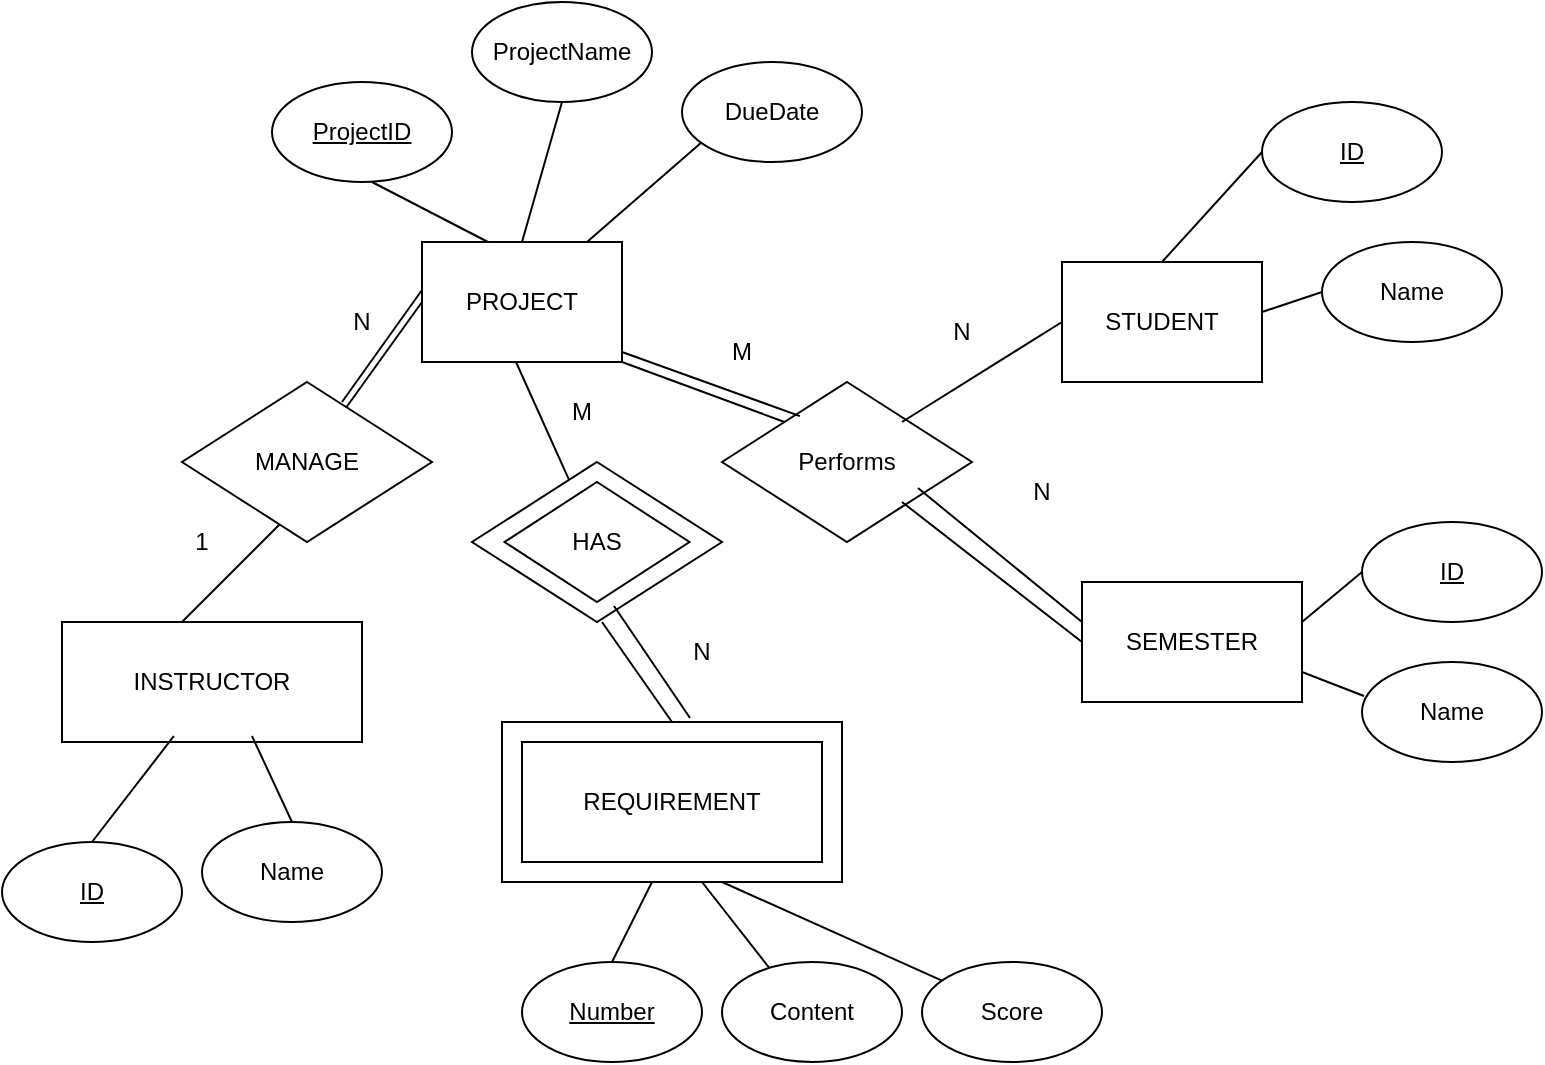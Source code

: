 <mxfile version="26.1.1">
  <diagram name="Page-1" id="OE-_cuXJGZn86G0cWnv6">
    <mxGraphModel dx="1188" dy="1704" grid="1" gridSize="10" guides="1" tooltips="1" connect="1" arrows="1" fold="1" page="1" pageScale="1" pageWidth="850" pageHeight="1100" math="0" shadow="0">
      <root>
        <mxCell id="0" />
        <mxCell id="1" parent="0" />
        <mxCell id="96mczXouNlhSaB1gU0L8-1" value="PROJECT" style="rounded=0;whiteSpace=wrap;html=1;" parent="1" vertex="1">
          <mxGeometry x="230" y="100" width="100" height="60" as="geometry" />
        </mxCell>
        <mxCell id="96mczXouNlhSaB1gU0L8-2" value="STUDENT" style="rounded=0;whiteSpace=wrap;html=1;" parent="1" vertex="1">
          <mxGeometry x="550" y="110" width="100" height="60" as="geometry" />
        </mxCell>
        <mxCell id="96mczXouNlhSaB1gU0L8-4" value="SEMESTER" style="rounded=0;whiteSpace=wrap;html=1;" parent="1" vertex="1">
          <mxGeometry x="560" y="270" width="110" height="60" as="geometry" />
        </mxCell>
        <mxCell id="96mczXouNlhSaB1gU0L8-3" value="" style="rounded=0;whiteSpace=wrap;html=1;" parent="1" vertex="1">
          <mxGeometry x="270" y="340" width="170" height="80" as="geometry" />
        </mxCell>
        <mxCell id="96mczXouNlhSaB1gU0L8-5" value="INSTRUCTOR" style="rounded=0;whiteSpace=wrap;html=1;" parent="1" vertex="1">
          <mxGeometry x="50" y="290" width="150" height="60" as="geometry" />
        </mxCell>
        <mxCell id="96mczXouNlhSaB1gU0L8-6" value="Performs" style="rhombus;whiteSpace=wrap;html=1;" parent="1" vertex="1">
          <mxGeometry x="380" y="170" width="125" height="80" as="geometry" />
        </mxCell>
        <mxCell id="96mczXouNlhSaB1gU0L8-7" value="" style="endArrow=none;html=1;rounded=0;exitX=0;exitY=0;exitDx=0;exitDy=0;" parent="1" source="96mczXouNlhSaB1gU0L8-6" edge="1">
          <mxGeometry width="50" height="50" relative="1" as="geometry">
            <mxPoint x="280" y="210" as="sourcePoint" />
            <mxPoint x="330" y="160" as="targetPoint" />
          </mxGeometry>
        </mxCell>
        <mxCell id="96mczXouNlhSaB1gU0L8-8" value="" style="endArrow=none;html=1;rounded=0;entryX=0;entryY=0.5;entryDx=0;entryDy=0;" parent="1" target="96mczXouNlhSaB1gU0L8-2" edge="1">
          <mxGeometry width="50" height="50" relative="1" as="geometry">
            <mxPoint x="470" y="190" as="sourcePoint" />
            <mxPoint x="520" y="140" as="targetPoint" />
          </mxGeometry>
        </mxCell>
        <mxCell id="96mczXouNlhSaB1gU0L8-9" value="" style="endArrow=none;html=1;rounded=0;entryX=0;entryY=0.5;entryDx=0;entryDy=0;" parent="1" target="96mczXouNlhSaB1gU0L8-4" edge="1">
          <mxGeometry width="50" height="50" relative="1" as="geometry">
            <mxPoint x="470" y="230" as="sourcePoint" />
            <mxPoint x="520" y="180" as="targetPoint" />
          </mxGeometry>
        </mxCell>
        <mxCell id="96mczXouNlhSaB1gU0L8-10" value="" style="rhombus;whiteSpace=wrap;html=1;" parent="1" vertex="1">
          <mxGeometry x="255" y="210" width="125" height="80" as="geometry" />
        </mxCell>
        <mxCell id="96mczXouNlhSaB1gU0L8-11" value="" style="endArrow=none;html=1;rounded=0;" parent="1" source="96mczXouNlhSaB1gU0L8-10" edge="1">
          <mxGeometry width="50" height="50" relative="1" as="geometry">
            <mxPoint x="358" y="190" as="sourcePoint" />
            <mxPoint x="277" y="160" as="targetPoint" />
          </mxGeometry>
        </mxCell>
        <mxCell id="96mczXouNlhSaB1gU0L8-16" value="REQUIREMENT" style="rounded=0;whiteSpace=wrap;html=1;" parent="1" vertex="1">
          <mxGeometry x="280" y="350" width="150" height="60" as="geometry" />
        </mxCell>
        <mxCell id="96mczXouNlhSaB1gU0L8-15" value="M" style="text;html=1;align=center;verticalAlign=middle;whiteSpace=wrap;rounded=0;" parent="1" vertex="1">
          <mxGeometry x="280" y="170" width="60" height="30" as="geometry" />
        </mxCell>
        <mxCell id="96mczXouNlhSaB1gU0L8-18" value="" style="endArrow=none;html=1;rounded=0;exitX=0.5;exitY=0;exitDx=0;exitDy=0;" parent="1" source="96mczXouNlhSaB1gU0L8-3" edge="1">
          <mxGeometry width="50" height="50" relative="1" as="geometry">
            <mxPoint x="270" y="340" as="sourcePoint" />
            <mxPoint x="320" y="290" as="targetPoint" />
          </mxGeometry>
        </mxCell>
        <mxCell id="96mczXouNlhSaB1gU0L8-19" value="" style="endArrow=none;html=1;rounded=0;exitX=0.553;exitY=-0.025;exitDx=0;exitDy=0;exitPerimeter=0;entryX=0.568;entryY=0.9;entryDx=0;entryDy=0;entryPerimeter=0;" parent="1" source="96mczXouNlhSaB1gU0L8-3" target="96mczXouNlhSaB1gU0L8-10" edge="1">
          <mxGeometry width="50" height="50" relative="1" as="geometry">
            <mxPoint x="365" y="335" as="sourcePoint" />
            <mxPoint x="330" y="285" as="targetPoint" />
          </mxGeometry>
        </mxCell>
        <mxCell id="96mczXouNlhSaB1gU0L8-20" value="HAS" style="rhombus;whiteSpace=wrap;html=1;" parent="1" vertex="1">
          <mxGeometry x="271.25" y="220" width="92.5" height="60" as="geometry" />
        </mxCell>
        <mxCell id="96mczXouNlhSaB1gU0L8-21" value="" style="endArrow=none;html=1;rounded=0;" parent="1" edge="1">
          <mxGeometry width="50" height="50" relative="1" as="geometry">
            <mxPoint x="110" y="290" as="sourcePoint" />
            <mxPoint x="160" y="240" as="targetPoint" />
          </mxGeometry>
        </mxCell>
        <mxCell id="96mczXouNlhSaB1gU0L8-22" value="MANAGE" style="rhombus;whiteSpace=wrap;html=1;" parent="1" vertex="1">
          <mxGeometry x="110" y="170" width="125" height="80" as="geometry" />
        </mxCell>
        <mxCell id="96mczXouNlhSaB1gU0L8-23" value="" style="endArrow=none;html=1;rounded=0;entryX=0;entryY=0.4;entryDx=0;entryDy=0;entryPerimeter=0;" parent="1" target="96mczXouNlhSaB1gU0L8-1" edge="1">
          <mxGeometry width="50" height="50" relative="1" as="geometry">
            <mxPoint x="190" y="180" as="sourcePoint" />
            <mxPoint x="280" y="250" as="targetPoint" />
          </mxGeometry>
        </mxCell>
        <mxCell id="96mczXouNlhSaB1gU0L8-24" value="N" style="text;html=1;align=center;verticalAlign=middle;whiteSpace=wrap;rounded=0;" parent="1" vertex="1">
          <mxGeometry x="170" y="125" width="60" height="30" as="geometry" />
        </mxCell>
        <mxCell id="96mczXouNlhSaB1gU0L8-25" value="1" style="text;html=1;align=center;verticalAlign=middle;whiteSpace=wrap;rounded=0;" parent="1" vertex="1">
          <mxGeometry x="90" y="235" width="60" height="30" as="geometry" />
        </mxCell>
        <mxCell id="96mczXouNlhSaB1gU0L8-26" value="" style="endArrow=none;html=1;rounded=0;" parent="1" source="96mczXouNlhSaB1gU0L8-22" edge="1">
          <mxGeometry width="50" height="50" relative="1" as="geometry">
            <mxPoint x="265" y="180" as="sourcePoint" />
            <mxPoint x="230" y="130" as="targetPoint" />
          </mxGeometry>
        </mxCell>
        <mxCell id="96mczXouNlhSaB1gU0L8-27" value="&lt;u&gt;ProjectID&lt;/u&gt;" style="ellipse;whiteSpace=wrap;html=1;" parent="1" vertex="1">
          <mxGeometry x="155" y="20" width="90" height="50" as="geometry" />
        </mxCell>
        <mxCell id="96mczXouNlhSaB1gU0L8-28" value="N" style="text;html=1;align=center;verticalAlign=middle;whiteSpace=wrap;rounded=0;" parent="1" vertex="1">
          <mxGeometry x="340" y="290" width="60" height="30" as="geometry" />
        </mxCell>
        <mxCell id="MwUXDS9H8BRKRNUWj6-i-1" value="" style="endArrow=none;html=1;rounded=0;exitX=0.33;exitY=0;exitDx=0;exitDy=0;exitPerimeter=0;" parent="1" source="96mczXouNlhSaB1gU0L8-1" edge="1">
          <mxGeometry width="50" height="50" relative="1" as="geometry">
            <mxPoint x="155" y="120" as="sourcePoint" />
            <mxPoint x="205" y="70" as="targetPoint" />
          </mxGeometry>
        </mxCell>
        <mxCell id="MwUXDS9H8BRKRNUWj6-i-2" value="" style="endArrow=none;html=1;rounded=0;entryX=0.5;entryY=1;entryDx=0;entryDy=0;" parent="1" target="MwUXDS9H8BRKRNUWj6-i-3" edge="1">
          <mxGeometry width="50" height="50" relative="1" as="geometry">
            <mxPoint x="280" y="100" as="sourcePoint" />
            <mxPoint x="290" y="50" as="targetPoint" />
          </mxGeometry>
        </mxCell>
        <mxCell id="MwUXDS9H8BRKRNUWj6-i-3" value="ProjectName" style="ellipse;whiteSpace=wrap;html=1;" parent="1" vertex="1">
          <mxGeometry x="255" y="-20" width="90" height="50" as="geometry" />
        </mxCell>
        <mxCell id="MwUXDS9H8BRKRNUWj6-i-4" value="" style="endArrow=none;html=1;rounded=0;" parent="1" edge="1">
          <mxGeometry width="50" height="50" relative="1" as="geometry">
            <mxPoint x="312.5" y="100" as="sourcePoint" />
            <mxPoint x="370" y="50" as="targetPoint" />
          </mxGeometry>
        </mxCell>
        <mxCell id="MwUXDS9H8BRKRNUWj6-i-5" value="DueDate" style="ellipse;whiteSpace=wrap;html=1;" parent="1" vertex="1">
          <mxGeometry x="360" y="10" width="90" height="50" as="geometry" />
        </mxCell>
        <mxCell id="MwUXDS9H8BRKRNUWj6-i-6" value="&lt;u&gt;ID&lt;/u&gt;" style="ellipse;whiteSpace=wrap;html=1;" parent="1" vertex="1">
          <mxGeometry x="20" y="400" width="90" height="50" as="geometry" />
        </mxCell>
        <mxCell id="MwUXDS9H8BRKRNUWj6-i-7" value="" style="endArrow=none;html=1;rounded=0;entryX=0.373;entryY=0.95;entryDx=0;entryDy=0;entryPerimeter=0;exitX=0.5;exitY=0;exitDx=0;exitDy=0;" parent="1" source="MwUXDS9H8BRKRNUWj6-i-6" target="96mczXouNlhSaB1gU0L8-5" edge="1">
          <mxGeometry width="50" height="50" relative="1" as="geometry">
            <mxPoint x="90" y="400" as="sourcePoint" />
            <mxPoint x="140" y="350" as="targetPoint" />
          </mxGeometry>
        </mxCell>
        <mxCell id="MwUXDS9H8BRKRNUWj6-i-9" value="Name" style="ellipse;whiteSpace=wrap;html=1;" parent="1" vertex="1">
          <mxGeometry x="120" y="390" width="90" height="50" as="geometry" />
        </mxCell>
        <mxCell id="MwUXDS9H8BRKRNUWj6-i-10" value="&lt;u&gt;Number&lt;/u&gt;" style="ellipse;whiteSpace=wrap;html=1;" parent="1" vertex="1">
          <mxGeometry x="280" y="460" width="90" height="50" as="geometry" />
        </mxCell>
        <mxCell id="MwUXDS9H8BRKRNUWj6-i-12" value="Score" style="ellipse;whiteSpace=wrap;html=1;" parent="1" vertex="1">
          <mxGeometry x="480" y="460" width="90" height="50" as="geometry" />
        </mxCell>
        <mxCell id="MwUXDS9H8BRKRNUWj6-i-14" value="" style="endArrow=none;html=1;rounded=0;entryX=0.373;entryY=0.95;entryDx=0;entryDy=0;entryPerimeter=0;exitX=0.5;exitY=0;exitDx=0;exitDy=0;" parent="1" source="MwUXDS9H8BRKRNUWj6-i-9" edge="1">
          <mxGeometry width="50" height="50" relative="1" as="geometry">
            <mxPoint x="129" y="400" as="sourcePoint" />
            <mxPoint x="145" y="347" as="targetPoint" />
          </mxGeometry>
        </mxCell>
        <mxCell id="MwUXDS9H8BRKRNUWj6-i-15" value="" style="endArrow=none;html=1;rounded=0;exitX=0.5;exitY=0;exitDx=0;exitDy=0;" parent="1" source="MwUXDS9H8BRKRNUWj6-i-10" edge="1">
          <mxGeometry width="50" height="50" relative="1" as="geometry">
            <mxPoint x="295" y="470" as="sourcePoint" />
            <mxPoint x="345" y="420" as="targetPoint" />
          </mxGeometry>
        </mxCell>
        <mxCell id="MwUXDS9H8BRKRNUWj6-i-16" value="" style="endArrow=none;html=1;rounded=0;" parent="1" source="MwUXDS9H8BRKRNUWj6-i-12" edge="1">
          <mxGeometry width="50" height="50" relative="1" as="geometry">
            <mxPoint x="330" y="470" as="sourcePoint" />
            <mxPoint x="380" y="420" as="targetPoint" />
          </mxGeometry>
        </mxCell>
        <mxCell id="MwUXDS9H8BRKRNUWj6-i-17" value="" style="endArrow=none;html=1;rounded=0;exitX=0.289;exitY=0.12;exitDx=0;exitDy=0;exitPerimeter=0;" parent="1" source="MwUXDS9H8BRKRNUWj6-i-18" edge="1">
          <mxGeometry width="50" height="50" relative="1" as="geometry">
            <mxPoint x="400" y="470" as="sourcePoint" />
            <mxPoint x="370" y="420" as="targetPoint" />
          </mxGeometry>
        </mxCell>
        <mxCell id="MwUXDS9H8BRKRNUWj6-i-18" value="Content" style="ellipse;whiteSpace=wrap;html=1;" parent="1" vertex="1">
          <mxGeometry x="380" y="460" width="90" height="50" as="geometry" />
        </mxCell>
        <mxCell id="MwUXDS9H8BRKRNUWj6-i-19" value="&lt;u&gt;ID&lt;/u&gt;" style="ellipse;whiteSpace=wrap;html=1;" parent="1" vertex="1">
          <mxGeometry x="650" y="30" width="90" height="50" as="geometry" />
        </mxCell>
        <mxCell id="MwUXDS9H8BRKRNUWj6-i-20" value="Name" style="ellipse;whiteSpace=wrap;html=1;" parent="1" vertex="1">
          <mxGeometry x="680" y="100" width="90" height="50" as="geometry" />
        </mxCell>
        <mxCell id="MwUXDS9H8BRKRNUWj6-i-21" value="" style="endArrow=none;html=1;rounded=0;entryX=0;entryY=0.5;entryDx=0;entryDy=0;" parent="1" target="MwUXDS9H8BRKRNUWj6-i-19" edge="1">
          <mxGeometry width="50" height="50" relative="1" as="geometry">
            <mxPoint x="600" y="110" as="sourcePoint" />
            <mxPoint x="680" y="60" as="targetPoint" />
          </mxGeometry>
        </mxCell>
        <mxCell id="MwUXDS9H8BRKRNUWj6-i-22" value="" style="endArrow=none;html=1;rounded=0;entryX=0;entryY=0.5;entryDx=0;entryDy=0;" parent="1" target="MwUXDS9H8BRKRNUWj6-i-20" edge="1">
          <mxGeometry width="50" height="50" relative="1" as="geometry">
            <mxPoint x="650" y="135" as="sourcePoint" />
            <mxPoint x="700" y="80" as="targetPoint" />
          </mxGeometry>
        </mxCell>
        <mxCell id="MwUXDS9H8BRKRNUWj6-i-23" value="&lt;u&gt;ID&lt;/u&gt;" style="ellipse;whiteSpace=wrap;html=1;" parent="1" vertex="1">
          <mxGeometry x="700" y="240" width="90" height="50" as="geometry" />
        </mxCell>
        <mxCell id="MwUXDS9H8BRKRNUWj6-i-24" value="" style="endArrow=none;html=1;rounded=0;entryX=0;entryY=0.5;entryDx=0;entryDy=0;" parent="1" target="MwUXDS9H8BRKRNUWj6-i-23" edge="1">
          <mxGeometry width="50" height="50" relative="1" as="geometry">
            <mxPoint x="670" y="290" as="sourcePoint" />
            <mxPoint x="700" y="280" as="targetPoint" />
          </mxGeometry>
        </mxCell>
        <mxCell id="MwUXDS9H8BRKRNUWj6-i-25" value="Name" style="ellipse;whiteSpace=wrap;html=1;" parent="1" vertex="1">
          <mxGeometry x="700" y="310" width="90" height="50" as="geometry" />
        </mxCell>
        <mxCell id="MwUXDS9H8BRKRNUWj6-i-26" value="" style="endArrow=none;html=1;rounded=0;entryX=0.011;entryY=0.34;entryDx=0;entryDy=0;entryPerimeter=0;" parent="1" target="MwUXDS9H8BRKRNUWj6-i-25" edge="1">
          <mxGeometry width="50" height="50" relative="1" as="geometry">
            <mxPoint x="670" y="315" as="sourcePoint" />
            <mxPoint x="700" y="290" as="targetPoint" />
          </mxGeometry>
        </mxCell>
        <mxCell id="MwUXDS9H8BRKRNUWj6-i-27" value="M" style="text;html=1;align=center;verticalAlign=middle;whiteSpace=wrap;rounded=0;" parent="1" vertex="1">
          <mxGeometry x="360" y="140" width="60" height="30" as="geometry" />
        </mxCell>
        <mxCell id="MwUXDS9H8BRKRNUWj6-i-28" value="N" style="text;html=1;align=center;verticalAlign=middle;whiteSpace=wrap;rounded=0;" parent="1" vertex="1">
          <mxGeometry x="470" y="130" width="60" height="30" as="geometry" />
        </mxCell>
        <mxCell id="MwUXDS9H8BRKRNUWj6-i-29" value="N" style="text;html=1;align=center;verticalAlign=middle;whiteSpace=wrap;rounded=0;" parent="1" vertex="1">
          <mxGeometry x="510" y="210" width="60" height="30" as="geometry" />
        </mxCell>
        <mxCell id="MwUXDS9H8BRKRNUWj6-i-31" value="" style="endArrow=none;html=1;rounded=0;entryX=0.312;entryY=0.213;entryDx=0;entryDy=0;entryPerimeter=0;" parent="1" target="96mczXouNlhSaB1gU0L8-6" edge="1">
          <mxGeometry width="50" height="50" relative="1" as="geometry">
            <mxPoint x="330" y="155" as="sourcePoint" />
            <mxPoint x="380" y="105" as="targetPoint" />
          </mxGeometry>
        </mxCell>
        <mxCell id="MwUXDS9H8BRKRNUWj6-i-33" value="" style="endArrow=none;html=1;rounded=0;entryX=0;entryY=0.5;entryDx=0;entryDy=0;exitX=0.784;exitY=0.663;exitDx=0;exitDy=0;exitPerimeter=0;" parent="1" source="96mczXouNlhSaB1gU0L8-6" edge="1">
          <mxGeometry width="50" height="50" relative="1" as="geometry">
            <mxPoint x="480" y="230" as="sourcePoint" />
            <mxPoint x="560" y="290" as="targetPoint" />
          </mxGeometry>
        </mxCell>
      </root>
    </mxGraphModel>
  </diagram>
</mxfile>
